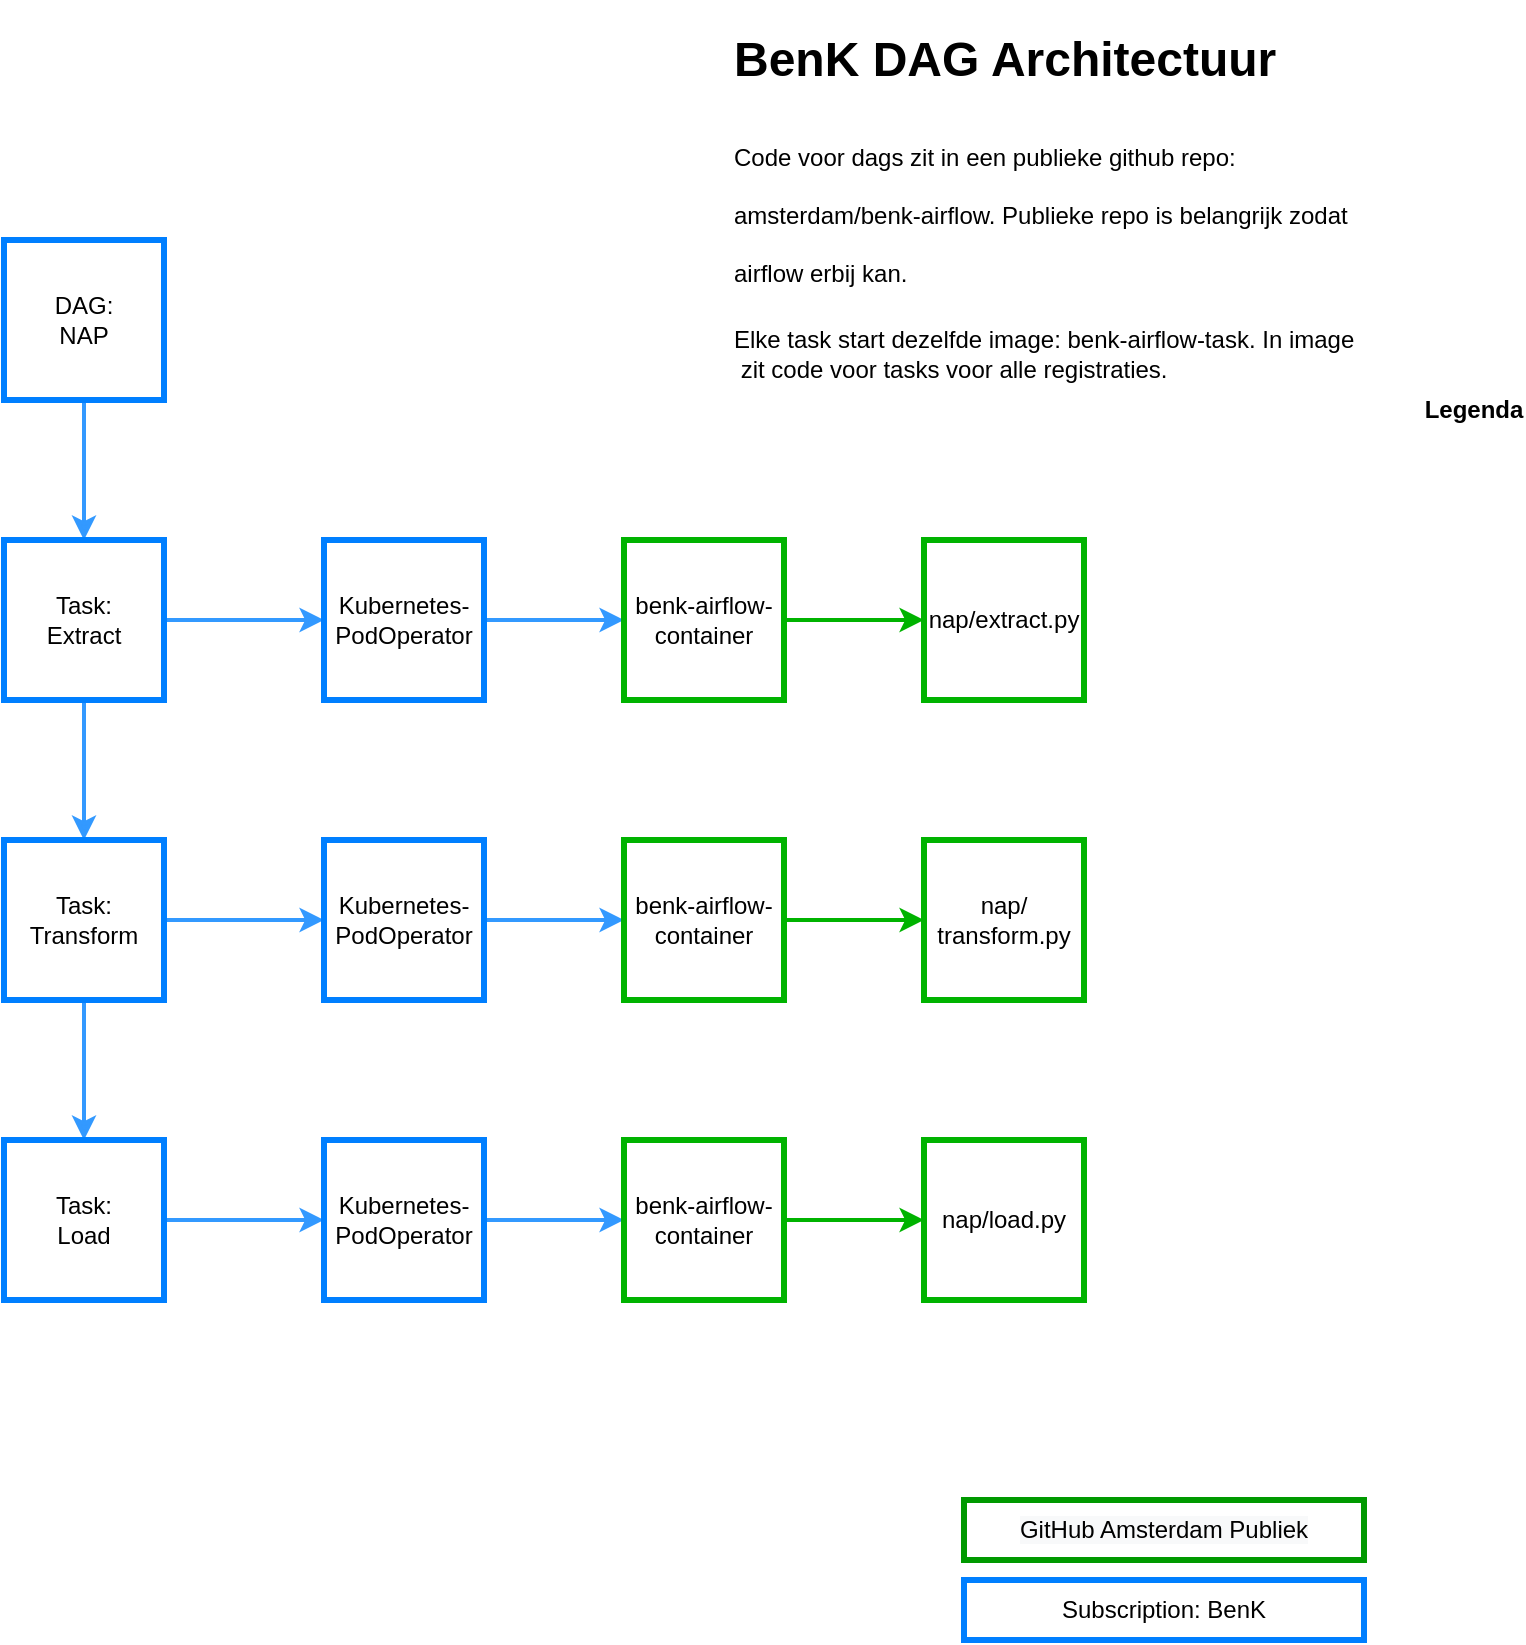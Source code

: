 <mxfile version="18.0.3" type="device"><diagram id="3yQZ-0y-LkeK2jIhxtzC" name="Page-1"><mxGraphModel dx="1611" dy="910" grid="1" gridSize="10" guides="1" tooltips="1" connect="1" arrows="1" fold="1" page="1" pageScale="1" pageWidth="827" pageHeight="1169" math="0" shadow="0"><root><mxCell id="0"/><mxCell id="1" parent="0"/><mxCell id="69E95VZeuZBZnobYcIuy-5" style="edgeStyle=orthogonalEdgeStyle;rounded=0;orthogonalLoop=1;jettySize=auto;html=1;exitX=0.5;exitY=1;exitDx=0;exitDy=0;entryX=0.5;entryY=0;entryDx=0;entryDy=0;strokeWidth=2;strokeColor=#3399FF;" parent="1" source="69E95VZeuZBZnobYcIuy-1" target="69E95VZeuZBZnobYcIuy-2" edge="1"><mxGeometry relative="1" as="geometry"/></mxCell><mxCell id="69E95VZeuZBZnobYcIuy-1" value="DAG: &lt;br&gt;NAP" style="whiteSpace=wrap;html=1;aspect=fixed;strokeColor=#007FFF;strokeWidth=3;" parent="1" vertex="1"><mxGeometry x="130" y="120" width="80" height="80" as="geometry"/></mxCell><mxCell id="69E95VZeuZBZnobYcIuy-6" style="edgeStyle=orthogonalEdgeStyle;rounded=0;orthogonalLoop=1;jettySize=auto;html=1;entryX=0.5;entryY=0;entryDx=0;entryDy=0;strokeColor=#3399FF;strokeWidth=2;" parent="1" source="69E95VZeuZBZnobYcIuy-2" target="69E95VZeuZBZnobYcIuy-3" edge="1"><mxGeometry relative="1" as="geometry"/></mxCell><mxCell id="69E95VZeuZBZnobYcIuy-14" value="" style="edgeStyle=orthogonalEdgeStyle;rounded=0;orthogonalLoop=1;jettySize=auto;html=1;strokeColor=#3399FF;strokeWidth=2;" parent="1" source="69E95VZeuZBZnobYcIuy-2" target="69E95VZeuZBZnobYcIuy-9" edge="1"><mxGeometry relative="1" as="geometry"/></mxCell><mxCell id="69E95VZeuZBZnobYcIuy-2" value="Task:&lt;br&gt;Extract" style="whiteSpace=wrap;html=1;aspect=fixed;strokeColor=#007FFF;strokeWidth=3;" parent="1" vertex="1"><mxGeometry x="130" y="270" width="80" height="80" as="geometry"/></mxCell><mxCell id="69E95VZeuZBZnobYcIuy-7" style="edgeStyle=orthogonalEdgeStyle;rounded=0;orthogonalLoop=1;jettySize=auto;html=1;entryX=0.5;entryY=0;entryDx=0;entryDy=0;strokeColor=#3399FF;strokeWidth=2;" parent="1" source="69E95VZeuZBZnobYcIuy-3" target="69E95VZeuZBZnobYcIuy-4" edge="1"><mxGeometry relative="1" as="geometry"/></mxCell><mxCell id="69E95VZeuZBZnobYcIuy-13" style="edgeStyle=orthogonalEdgeStyle;rounded=0;orthogonalLoop=1;jettySize=auto;html=1;strokeColor=#3399FF;strokeWidth=2;" parent="1" source="69E95VZeuZBZnobYcIuy-3" target="69E95VZeuZBZnobYcIuy-10" edge="1"><mxGeometry relative="1" as="geometry"/></mxCell><mxCell id="69E95VZeuZBZnobYcIuy-3" value="Task:&lt;br&gt;Transform" style="whiteSpace=wrap;html=1;aspect=fixed;strokeColor=#007FFF;strokeWidth=3;" parent="1" vertex="1"><mxGeometry x="130" y="420" width="80" height="80" as="geometry"/></mxCell><mxCell id="69E95VZeuZBZnobYcIuy-12" style="edgeStyle=orthogonalEdgeStyle;rounded=0;orthogonalLoop=1;jettySize=auto;html=1;strokeColor=#3399FF;strokeWidth=2;" parent="1" source="69E95VZeuZBZnobYcIuy-4" target="69E95VZeuZBZnobYcIuy-11" edge="1"><mxGeometry relative="1" as="geometry"/></mxCell><mxCell id="69E95VZeuZBZnobYcIuy-4" value="Task:&lt;br&gt;Load" style="whiteSpace=wrap;html=1;aspect=fixed;strokeColor=#007FFF;strokeWidth=3;" parent="1" vertex="1"><mxGeometry x="130" y="570" width="80" height="80" as="geometry"/></mxCell><mxCell id="69E95VZeuZBZnobYcIuy-18" style="edgeStyle=orthogonalEdgeStyle;rounded=0;orthogonalLoop=1;jettySize=auto;html=1;entryX=0;entryY=0.5;entryDx=0;entryDy=0;strokeColor=#3399FF;strokeWidth=2;" parent="1" source="69E95VZeuZBZnobYcIuy-9" target="69E95VZeuZBZnobYcIuy-15" edge="1"><mxGeometry relative="1" as="geometry"/></mxCell><mxCell id="69E95VZeuZBZnobYcIuy-9" value="Kubernetes-PodOperator" style="whiteSpace=wrap;html=1;aspect=fixed;strokeColor=#007FFF;strokeWidth=3;" parent="1" vertex="1"><mxGeometry x="290" y="270" width="80" height="80" as="geometry"/></mxCell><mxCell id="69E95VZeuZBZnobYcIuy-19" style="edgeStyle=orthogonalEdgeStyle;rounded=0;orthogonalLoop=1;jettySize=auto;html=1;entryX=0;entryY=0.5;entryDx=0;entryDy=0;strokeColor=#3399FF;strokeWidth=2;" parent="1" source="69E95VZeuZBZnobYcIuy-10" target="69E95VZeuZBZnobYcIuy-16" edge="1"><mxGeometry relative="1" as="geometry"/></mxCell><mxCell id="69E95VZeuZBZnobYcIuy-10" value="Kubernetes-PodOperator" style="whiteSpace=wrap;html=1;aspect=fixed;strokeColor=#007FFF;strokeWidth=3;" parent="1" vertex="1"><mxGeometry x="290" y="420" width="80" height="80" as="geometry"/></mxCell><mxCell id="69E95VZeuZBZnobYcIuy-20" style="edgeStyle=orthogonalEdgeStyle;rounded=0;orthogonalLoop=1;jettySize=auto;html=1;entryX=0;entryY=0.5;entryDx=0;entryDy=0;strokeColor=#3399FF;strokeWidth=2;" parent="1" source="69E95VZeuZBZnobYcIuy-11" target="69E95VZeuZBZnobYcIuy-17" edge="1"><mxGeometry relative="1" as="geometry"/></mxCell><mxCell id="69E95VZeuZBZnobYcIuy-11" value="Kubernetes-PodOperator" style="whiteSpace=wrap;html=1;aspect=fixed;strokeColor=#007FFF;strokeWidth=3;" parent="1" vertex="1"><mxGeometry x="290" y="570" width="80" height="80" as="geometry"/></mxCell><mxCell id="69E95VZeuZBZnobYcIuy-22" value="" style="edgeStyle=orthogonalEdgeStyle;rounded=0;orthogonalLoop=1;jettySize=auto;html=1;strokeColor=#00B300;strokeWidth=2;" parent="1" source="69E95VZeuZBZnobYcIuy-15" target="69E95VZeuZBZnobYcIuy-21" edge="1"><mxGeometry relative="1" as="geometry"/></mxCell><mxCell id="69E95VZeuZBZnobYcIuy-15" value="benk-airflow-container" style="whiteSpace=wrap;html=1;aspect=fixed;strokeColor=#00B300;strokeWidth=3;" parent="1" vertex="1"><mxGeometry x="440" y="270" width="80" height="80" as="geometry"/></mxCell><mxCell id="69E95VZeuZBZnobYcIuy-25" style="edgeStyle=orthogonalEdgeStyle;rounded=0;orthogonalLoop=1;jettySize=auto;html=1;entryX=0;entryY=0.5;entryDx=0;entryDy=0;strokeColor=#00B300;strokeWidth=2;" parent="1" source="69E95VZeuZBZnobYcIuy-16" target="69E95VZeuZBZnobYcIuy-23" edge="1"><mxGeometry relative="1" as="geometry"/></mxCell><mxCell id="69E95VZeuZBZnobYcIuy-16" value="benk-airflow-container" style="whiteSpace=wrap;html=1;aspect=fixed;strokeColor=#00B300;strokeWidth=3;" parent="1" vertex="1"><mxGeometry x="440" y="420" width="80" height="80" as="geometry"/></mxCell><mxCell id="69E95VZeuZBZnobYcIuy-26" style="edgeStyle=orthogonalEdgeStyle;rounded=0;orthogonalLoop=1;jettySize=auto;html=1;entryX=0;entryY=0.5;entryDx=0;entryDy=0;strokeColor=#00B300;strokeWidth=2;" parent="1" source="69E95VZeuZBZnobYcIuy-17" target="69E95VZeuZBZnobYcIuy-24" edge="1"><mxGeometry relative="1" as="geometry"/></mxCell><mxCell id="69E95VZeuZBZnobYcIuy-17" value="benk-airflow-container" style="whiteSpace=wrap;html=1;aspect=fixed;strokeColor=#00B300;strokeWidth=3;" parent="1" vertex="1"><mxGeometry x="440" y="570" width="80" height="80" as="geometry"/></mxCell><mxCell id="69E95VZeuZBZnobYcIuy-21" value="nap/extract.py" style="whiteSpace=wrap;html=1;aspect=fixed;strokeColor=#00B300;strokeWidth=3;" parent="1" vertex="1"><mxGeometry x="590" y="270" width="80" height="80" as="geometry"/></mxCell><mxCell id="69E95VZeuZBZnobYcIuy-23" value="nap/&lt;br&gt;transform.py" style="whiteSpace=wrap;html=1;aspect=fixed;strokeColor=#00B300;strokeWidth=3;" parent="1" vertex="1"><mxGeometry x="590" y="420" width="80" height="80" as="geometry"/></mxCell><mxCell id="69E95VZeuZBZnobYcIuy-24" value="nap/load.py" style="whiteSpace=wrap;html=1;aspect=fixed;strokeColor=#00B300;strokeWidth=3;" parent="1" vertex="1"><mxGeometry x="590" y="570" width="80" height="80" as="geometry"/></mxCell><mxCell id="69E95VZeuZBZnobYcIuy-27" value="&lt;h1&gt;BenK DAG Architectuur&lt;/h1&gt;&lt;h1&gt;&lt;span style=&quot;font-weight: 400; font-size: 12px;&quot;&gt;&lt;font style=&quot;font-size: 12px;&quot;&gt;Code voor dags zit in een publieke github repo: amsterdam/benk-airflow. Publieke repo is belangrijk zodat airflow erbij kan.&lt;/font&gt;&lt;/span&gt;&lt;/h1&gt;&lt;div&gt;&lt;div&gt;Elke task start dezelfde image: benk-airflow-task. In image &amp;nbsp;zit code voor tasks voor alle registraties.&lt;/div&gt;&lt;/div&gt;&lt;div&gt;&lt;br&gt;&lt;/div&gt;&lt;div style=&quot;&quot;&gt;&lt;br&gt;&lt;/div&gt;" style="text;html=1;strokeColor=none;fillColor=none;spacing=5;spacingTop=-20;whiteSpace=wrap;overflow=hidden;rounded=0;" parent="1" vertex="1"><mxGeometry x="490" y="10" width="320" height="190" as="geometry"/></mxCell><mxCell id="6aLnZNvAX1NtI4Cnw1IK-2" value="&lt;span style=&quot;caret-color: rgb(0, 0, 0); color: rgb(0, 0, 0); font-family: Helvetica; font-size: 12px; font-style: normal; font-variant-caps: normal; font-weight: 400; letter-spacing: normal; text-align: center; text-indent: 0px; text-transform: none; word-spacing: 0px; -webkit-text-stroke-width: 0px; background-color: rgb(248, 249, 250); text-decoration: none; float: none; display: inline !important;&quot;&gt;GitHub Amsterdam Publiek&lt;/span&gt;" style="whiteSpace=wrap;html=1;strokeColor=#009900;rounded=0;strokeWidth=3;" vertex="1" parent="1"><mxGeometry x="610" y="750" width="200" height="30" as="geometry"/></mxCell><mxCell id="6aLnZNvAX1NtI4Cnw1IK-3" value="&lt;span style=&quot;&quot;&gt;Subscription:&amp;nbsp;&lt;/span&gt;&lt;span style=&quot;&quot;&gt;BenK&lt;/span&gt;" style="whiteSpace=wrap;html=1;strokeColor=#007FFF;strokeWidth=3;" vertex="1" parent="1"><mxGeometry x="610" y="790" width="200" height="30" as="geometry"/></mxCell><mxCell id="6aLnZNvAX1NtI4Cnw1IK-5" value="&lt;b&gt;Legenda&lt;/b&gt;" style="text;html=1;strokeColor=none;fillColor=none;align=center;verticalAlign=middle;whiteSpace=wrap;rounded=0;" vertex="1" parent="1"><mxGeometry x="840" y="190" width="50" height="30" as="geometry"/></mxCell></root></mxGraphModel></diagram></mxfile>